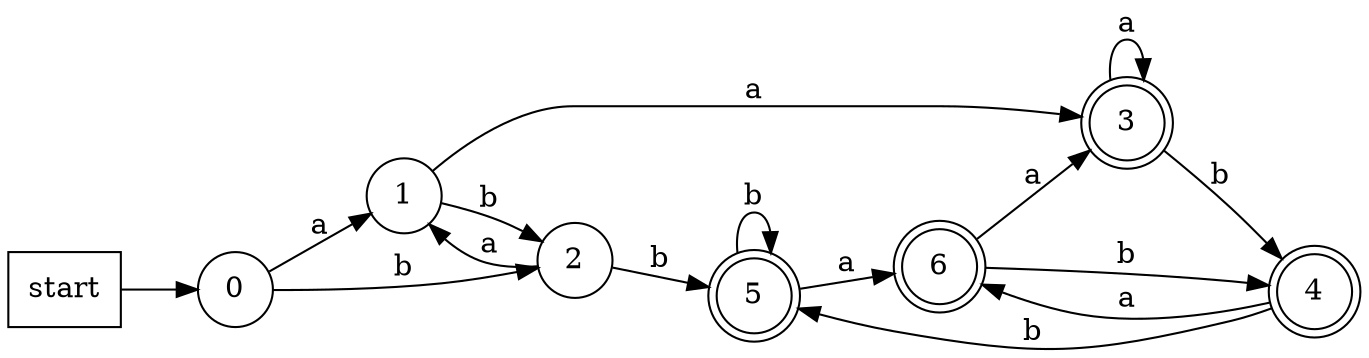 digraph dfa {
rankdir = LR
start -> 0
0 -> 1 [label = "a"]
0 -> 2 [label = "b"]
1 -> 3 [label = "a"]
1 -> 2 [label = "b"]
2 -> 1 [label = "a"]
2 -> 5 [label = "b"]
3 -> 3 [label = "a"]
3 -> 4 [label = "b"]
4 -> 6 [label = "a"]
4 -> 5 [label = "b"]
5 -> 6 [label = "a"]
5 -> 5 [label = "b"]
6 -> 3 [label = "a"]
6 -> 4 [label = "b"]
start [shape = box]
0 [shape = circle]
1 [shape = circle]
2 [shape = circle]
3 [shape = circle]
4 [shape = circle]
5 [shape = circle]
6 [shape = circle]
3 [shape = doublecircle]
4 [shape = doublecircle]
5 [shape = doublecircle]
6 [shape = doublecircle]
}
